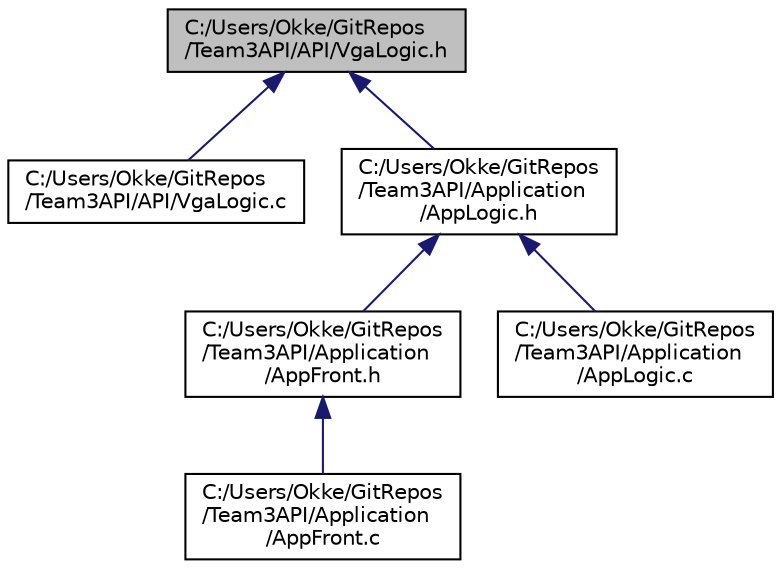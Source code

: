 digraph "C:/Users/Okke/GitRepos/Team3API/API/VgaLogic.h"
{
 // LATEX_PDF_SIZE
  edge [fontname="Helvetica",fontsize="10",labelfontname="Helvetica",labelfontsize="10"];
  node [fontname="Helvetica",fontsize="10",shape=record];
  Node13 [label="C:/Users/Okke/GitRepos\l/Team3API/API/VgaLogic.h",height=0.2,width=0.4,color="black", fillcolor="grey75", style="filled", fontcolor="black",tooltip="This file prototypes the functions of 'VgaLogic.c', defines global constants and includes the necessa..."];
  Node13 -> Node14 [dir="back",color="midnightblue",fontsize="10",style="solid",fontname="Helvetica"];
  Node14 [label="C:/Users/Okke/GitRepos\l/Team3API/API/VgaLogic.c",height=0.2,width=0.4,color="black", fillcolor="white", style="filled",URL="$_vga_logic_8c.html",tooltip="This file provides the logical functions of the API that do the following:"];
  Node13 -> Node15 [dir="back",color="midnightblue",fontsize="10",style="solid",fontname="Helvetica"];
  Node15 [label="C:/Users/Okke/GitRepos\l/Team3API/Application\l/AppLogic.h",height=0.2,width=0.4,color="black", fillcolor="white", style="filled",URL="$_app_logic_8h.html",tooltip="The headerfile for the AppLogic.c and includes relevant files, global defines and functions."];
  Node15 -> Node16 [dir="back",color="midnightblue",fontsize="10",style="solid",fontname="Helvetica"];
  Node16 [label="C:/Users/Okke/GitRepos\l/Team3API/Application\l/AppFront.h",height=0.2,width=0.4,color="black", fillcolor="white", style="filled",URL="$_app_front_8h.html",tooltip="The headerfile for the AppFront.c and includes relevant files, global defines and functions."];
  Node16 -> Node17 [dir="back",color="midnightblue",fontsize="10",style="solid",fontname="Helvetica"];
  Node17 [label="C:/Users/Okke/GitRepos\l/Team3API/Application\l/AppFront.c",height=0.2,width=0.4,color="black", fillcolor="white", style="filled",URL="$_app_front_8c.html",tooltip="This file provides the logical functions for the UART."];
  Node15 -> Node18 [dir="back",color="midnightblue",fontsize="10",style="solid",fontname="Helvetica"];
  Node18 [label="C:/Users/Okke/GitRepos\l/Team3API/Application\l/AppLogic.c",height=0.2,width=0.4,color="black", fillcolor="white", style="filled",URL="$_app_logic_8c.html",tooltip="This file provides the logical functions for the UART:"];
}
